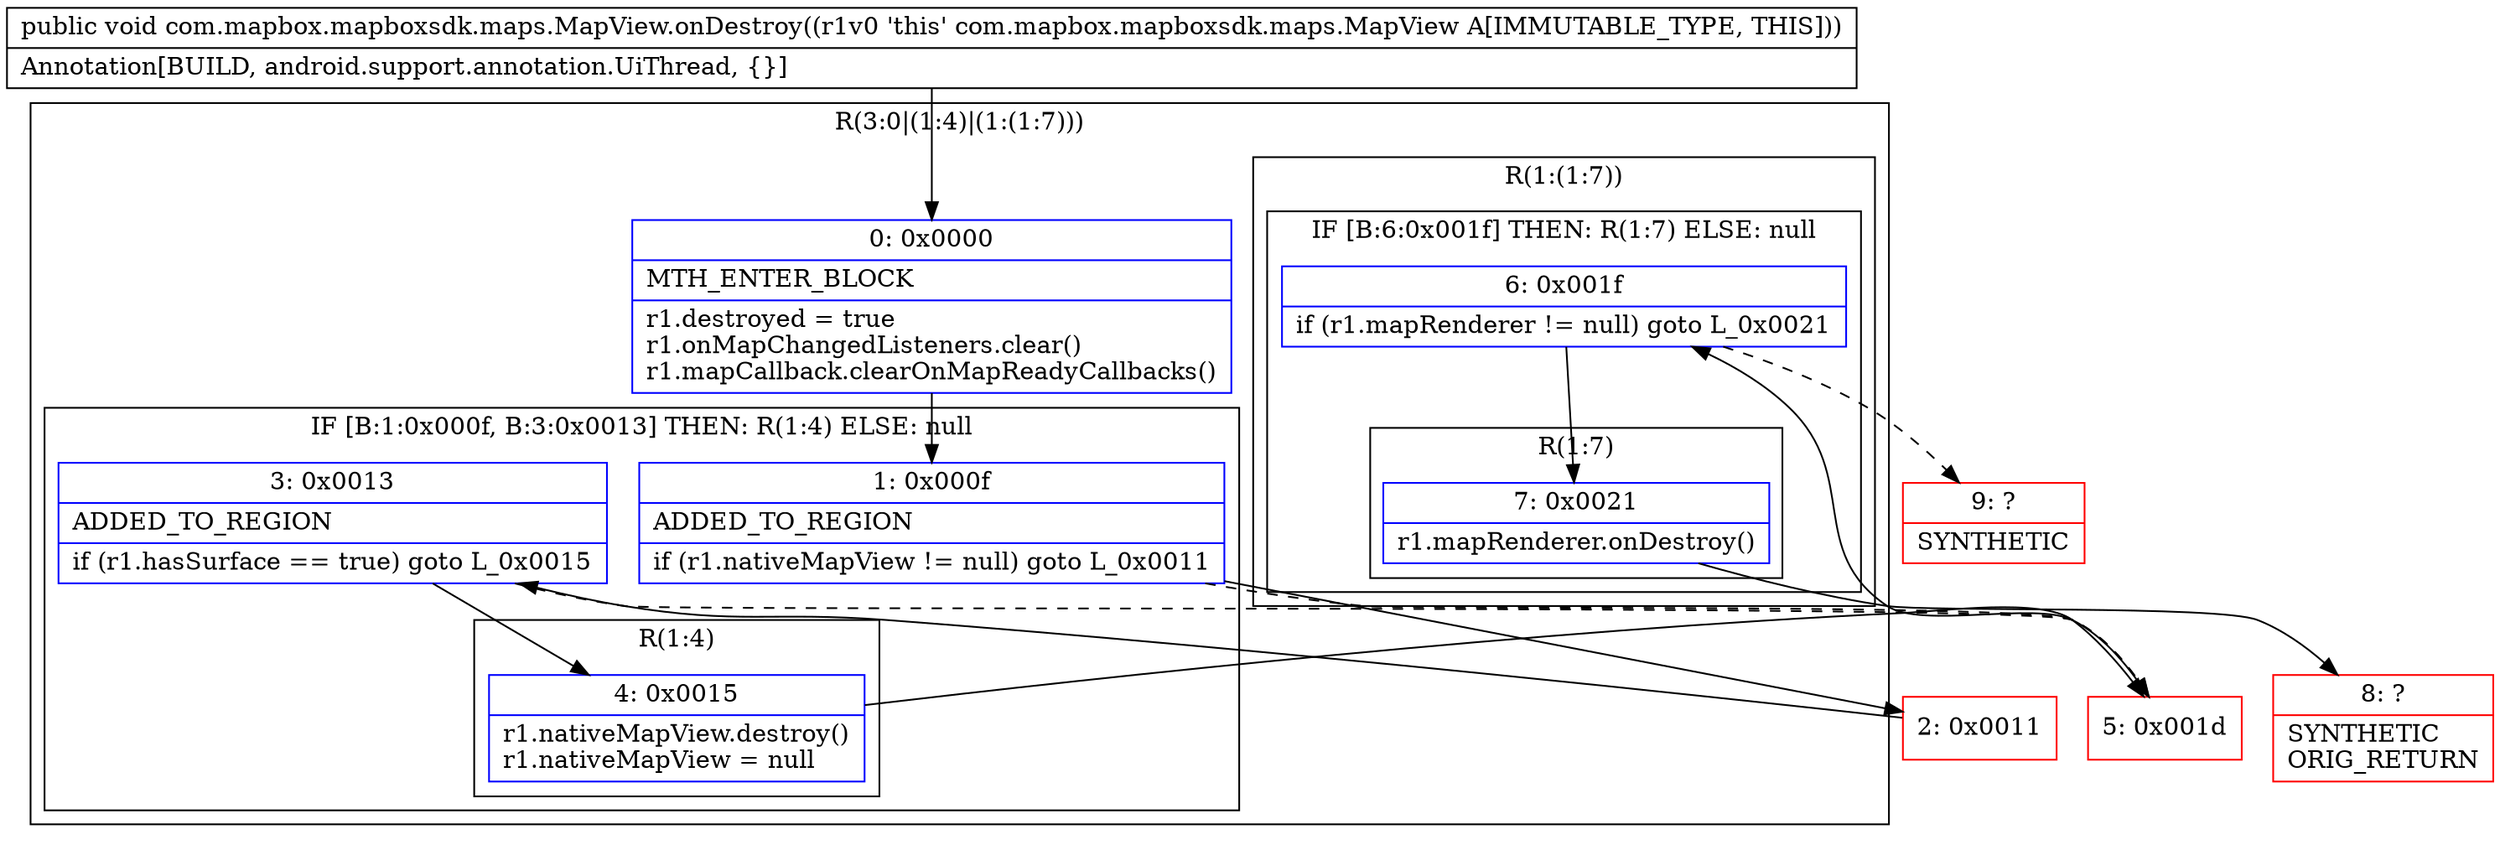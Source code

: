 digraph "CFG forcom.mapbox.mapboxsdk.maps.MapView.onDestroy()V" {
subgraph cluster_Region_1367309376 {
label = "R(3:0|(1:4)|(1:(1:7)))";
node [shape=record,color=blue];
Node_0 [shape=record,label="{0\:\ 0x0000|MTH_ENTER_BLOCK\l|r1.destroyed = true\lr1.onMapChangedListeners.clear()\lr1.mapCallback.clearOnMapReadyCallbacks()\l}"];
subgraph cluster_IfRegion_945088794 {
label = "IF [B:1:0x000f, B:3:0x0013] THEN: R(1:4) ELSE: null";
node [shape=record,color=blue];
Node_1 [shape=record,label="{1\:\ 0x000f|ADDED_TO_REGION\l|if (r1.nativeMapView != null) goto L_0x0011\l}"];
Node_3 [shape=record,label="{3\:\ 0x0013|ADDED_TO_REGION\l|if (r1.hasSurface == true) goto L_0x0015\l}"];
subgraph cluster_Region_574545195 {
label = "R(1:4)";
node [shape=record,color=blue];
Node_4 [shape=record,label="{4\:\ 0x0015|r1.nativeMapView.destroy()\lr1.nativeMapView = null\l}"];
}
}
subgraph cluster_Region_119951886 {
label = "R(1:(1:7))";
node [shape=record,color=blue];
subgraph cluster_IfRegion_756134870 {
label = "IF [B:6:0x001f] THEN: R(1:7) ELSE: null";
node [shape=record,color=blue];
Node_6 [shape=record,label="{6\:\ 0x001f|if (r1.mapRenderer != null) goto L_0x0021\l}"];
subgraph cluster_Region_840074071 {
label = "R(1:7)";
node [shape=record,color=blue];
Node_7 [shape=record,label="{7\:\ 0x0021|r1.mapRenderer.onDestroy()\l}"];
}
}
}
}
Node_2 [shape=record,color=red,label="{2\:\ 0x0011}"];
Node_5 [shape=record,color=red,label="{5\:\ 0x001d}"];
Node_8 [shape=record,color=red,label="{8\:\ ?|SYNTHETIC\lORIG_RETURN\l}"];
Node_9 [shape=record,color=red,label="{9\:\ ?|SYNTHETIC\l}"];
MethodNode[shape=record,label="{public void com.mapbox.mapboxsdk.maps.MapView.onDestroy((r1v0 'this' com.mapbox.mapboxsdk.maps.MapView A[IMMUTABLE_TYPE, THIS]))  | Annotation[BUILD, android.support.annotation.UiThread, \{\}]\l}"];
MethodNode -> Node_0;
Node_0 -> Node_1;
Node_1 -> Node_2;
Node_1 -> Node_5[style=dashed];
Node_3 -> Node_4;
Node_3 -> Node_5[style=dashed];
Node_4 -> Node_5;
Node_6 -> Node_7;
Node_6 -> Node_9[style=dashed];
Node_7 -> Node_8;
Node_2 -> Node_3;
Node_5 -> Node_6;
}

